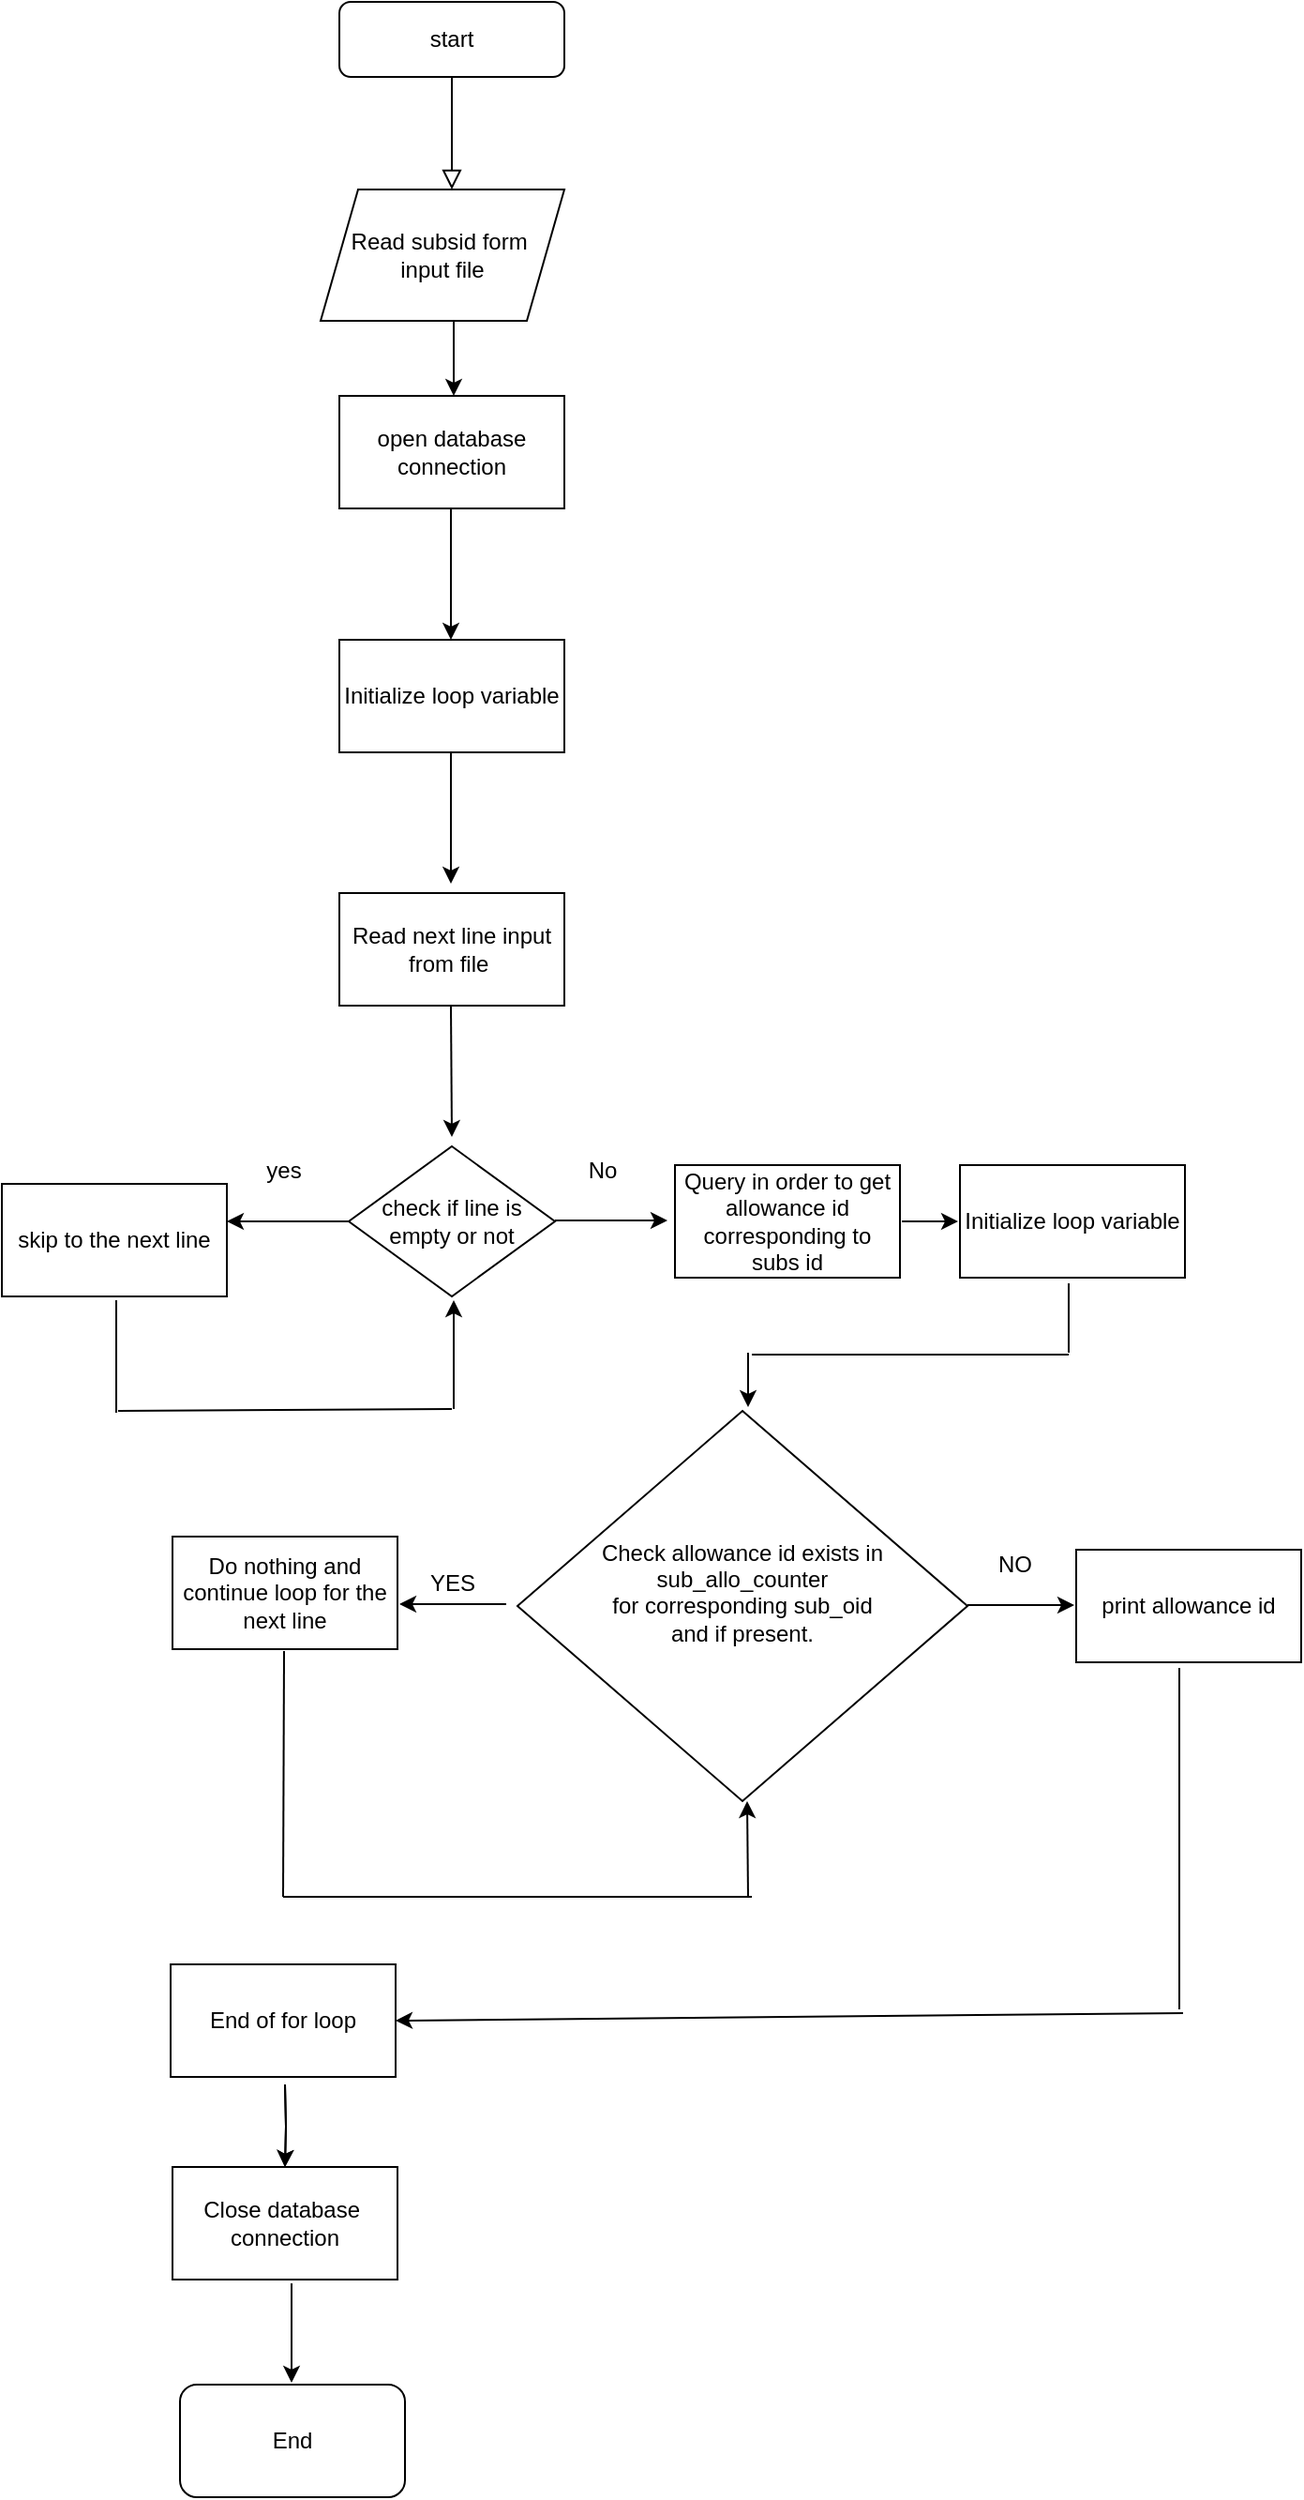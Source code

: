 <mxfile version="24.3.1" type="github">
  <diagram id="C5RBs43oDa-KdzZeNtuy" name="Page-1">
    <mxGraphModel dx="1707" dy="470" grid="1" gridSize="10" guides="1" tooltips="1" connect="1" arrows="1" fold="1" page="1" pageScale="1" pageWidth="827" pageHeight="1169" math="0" shadow="0">
      <root>
        <mxCell id="WIyWlLk6GJQsqaUBKTNV-0" />
        <mxCell id="WIyWlLk6GJQsqaUBKTNV-1" parent="WIyWlLk6GJQsqaUBKTNV-0" />
        <mxCell id="WIyWlLk6GJQsqaUBKTNV-2" value="" style="rounded=0;html=1;jettySize=auto;orthogonalLoop=1;fontSize=11;endArrow=block;endFill=0;endSize=8;strokeWidth=1;shadow=0;labelBackgroundColor=none;edgeStyle=orthogonalEdgeStyle;" parent="WIyWlLk6GJQsqaUBKTNV-1" source="WIyWlLk6GJQsqaUBKTNV-3" edge="1">
          <mxGeometry relative="1" as="geometry">
            <mxPoint x="220" y="180" as="targetPoint" />
          </mxGeometry>
        </mxCell>
        <mxCell id="WIyWlLk6GJQsqaUBKTNV-3" value="start" style="rounded=1;whiteSpace=wrap;html=1;fontSize=12;glass=0;strokeWidth=1;shadow=0;" parent="WIyWlLk6GJQsqaUBKTNV-1" vertex="1">
          <mxGeometry x="160" y="80" width="120" height="40" as="geometry" />
        </mxCell>
        <mxCell id="x0XarADRImUlEt6LpwKz-1" value="Read subsid form&amp;nbsp;&lt;div&gt;input file&lt;/div&gt;" style="shape=parallelogram;perimeter=parallelogramPerimeter;whiteSpace=wrap;html=1;fixedSize=1;" parent="WIyWlLk6GJQsqaUBKTNV-1" vertex="1">
          <mxGeometry x="150" y="180" width="130" height="70" as="geometry" />
        </mxCell>
        <mxCell id="x0XarADRImUlEt6LpwKz-3" value="open database connection" style="rounded=0;whiteSpace=wrap;html=1;" parent="WIyWlLk6GJQsqaUBKTNV-1" vertex="1">
          <mxGeometry x="160" y="290" width="120" height="60" as="geometry" />
        </mxCell>
        <mxCell id="x0XarADRImUlEt6LpwKz-6" value="" style="endArrow=classic;html=1;rounded=0;" parent="WIyWlLk6GJQsqaUBKTNV-1" edge="1">
          <mxGeometry width="50" height="50" relative="1" as="geometry">
            <mxPoint x="219.5" y="350" as="sourcePoint" />
            <mxPoint x="219.5" y="420" as="targetPoint" />
          </mxGeometry>
        </mxCell>
        <mxCell id="x0XarADRImUlEt6LpwKz-7" value="Initialize loop variable" style="rounded=0;whiteSpace=wrap;html=1;" parent="WIyWlLk6GJQsqaUBKTNV-1" vertex="1">
          <mxGeometry x="160" y="420" width="120" height="60" as="geometry" />
        </mxCell>
        <mxCell id="x0XarADRImUlEt6LpwKz-8" value="" style="endArrow=classic;html=1;rounded=0;" parent="WIyWlLk6GJQsqaUBKTNV-1" edge="1">
          <mxGeometry width="50" height="50" relative="1" as="geometry">
            <mxPoint x="219.5" y="480" as="sourcePoint" />
            <mxPoint x="219.5" y="550" as="targetPoint" />
          </mxGeometry>
        </mxCell>
        <mxCell id="x0XarADRImUlEt6LpwKz-9" value="Read next line input from file&amp;nbsp;" style="rounded=0;whiteSpace=wrap;html=1;" parent="WIyWlLk6GJQsqaUBKTNV-1" vertex="1">
          <mxGeometry x="160" y="555" width="120" height="60" as="geometry" />
        </mxCell>
        <mxCell id="x0XarADRImUlEt6LpwKz-10" value="" style="endArrow=classic;html=1;rounded=0;" parent="WIyWlLk6GJQsqaUBKTNV-1" edge="1">
          <mxGeometry width="50" height="50" relative="1" as="geometry">
            <mxPoint x="219.5" y="615" as="sourcePoint" />
            <mxPoint x="220" y="685" as="targetPoint" />
          </mxGeometry>
        </mxCell>
        <mxCell id="x0XarADRImUlEt6LpwKz-11" value="check if line is empty or not" style="rhombus;whiteSpace=wrap;html=1;" parent="WIyWlLk6GJQsqaUBKTNV-1" vertex="1">
          <mxGeometry x="165" y="690" width="110" height="80" as="geometry" />
        </mxCell>
        <mxCell id="x0XarADRImUlEt6LpwKz-15" value="" style="endArrow=classic;html=1;rounded=0;" parent="WIyWlLk6GJQsqaUBKTNV-1" edge="1">
          <mxGeometry width="50" height="50" relative="1" as="geometry">
            <mxPoint x="165" y="730" as="sourcePoint" />
            <mxPoint x="100" y="730" as="targetPoint" />
          </mxGeometry>
        </mxCell>
        <mxCell id="x0XarADRImUlEt6LpwKz-16" value="yes" style="text;html=1;align=center;verticalAlign=middle;resizable=0;points=[];autosize=1;strokeColor=none;fillColor=none;" parent="WIyWlLk6GJQsqaUBKTNV-1" vertex="1">
          <mxGeometry x="110" y="688" width="40" height="30" as="geometry" />
        </mxCell>
        <mxCell id="x0XarADRImUlEt6LpwKz-17" value="skip to the next line" style="rounded=0;whiteSpace=wrap;html=1;" parent="WIyWlLk6GJQsqaUBKTNV-1" vertex="1">
          <mxGeometry x="-20" y="710" width="120" height="60" as="geometry" />
        </mxCell>
        <mxCell id="x0XarADRImUlEt6LpwKz-22" value="" style="endArrow=classic;html=1;rounded=0;" parent="WIyWlLk6GJQsqaUBKTNV-1" edge="1">
          <mxGeometry width="50" height="50" relative="1" as="geometry">
            <mxPoint x="275" y="729.5" as="sourcePoint" />
            <mxPoint x="335" y="729.5" as="targetPoint" />
            <Array as="points" />
          </mxGeometry>
        </mxCell>
        <mxCell id="x0XarADRImUlEt6LpwKz-23" value="Query in order to get allowance id corresponding to subs id" style="rounded=0;whiteSpace=wrap;html=1;" parent="WIyWlLk6GJQsqaUBKTNV-1" vertex="1">
          <mxGeometry x="339" y="700" width="120" height="60" as="geometry" />
        </mxCell>
        <mxCell id="x0XarADRImUlEt6LpwKz-24" value="No" style="text;html=1;align=center;verticalAlign=middle;resizable=0;points=[];autosize=1;strokeColor=none;fillColor=none;" parent="WIyWlLk6GJQsqaUBKTNV-1" vertex="1">
          <mxGeometry x="280" y="688" width="40" height="30" as="geometry" />
        </mxCell>
        <mxCell id="x0XarADRImUlEt6LpwKz-28" value="Check allowance id exists in&lt;div&gt;sub_allo_counter&lt;/div&gt;&lt;div&gt;for corresponding sub_oid&lt;/div&gt;&lt;div&gt;and if present.&lt;/div&gt;&lt;div&gt;&lt;br&gt;&lt;/div&gt;" style="rhombus;whiteSpace=wrap;html=1;" parent="WIyWlLk6GJQsqaUBKTNV-1" vertex="1">
          <mxGeometry x="255" y="831" width="240" height="208" as="geometry" />
        </mxCell>
        <mxCell id="x0XarADRImUlEt6LpwKz-29" value="" style="endArrow=classic;html=1;rounded=0;" parent="WIyWlLk6GJQsqaUBKTNV-1" edge="1">
          <mxGeometry width="50" height="50" relative="1" as="geometry">
            <mxPoint x="249" y="934" as="sourcePoint" />
            <mxPoint x="192" y="934" as="targetPoint" />
            <Array as="points">
              <mxPoint x="212" y="934" />
            </Array>
          </mxGeometry>
        </mxCell>
        <mxCell id="Qe9YPick1gmmAKSnKSvn-0" value="" style="edgeStyle=orthogonalEdgeStyle;rounded=0;orthogonalLoop=1;jettySize=auto;html=1;" edge="1" parent="WIyWlLk6GJQsqaUBKTNV-1" target="x0XarADRImUlEt6LpwKz-41">
          <mxGeometry relative="1" as="geometry">
            <mxPoint x="131" y="1190" as="sourcePoint" />
          </mxGeometry>
        </mxCell>
        <mxCell id="x0XarADRImUlEt6LpwKz-31" value="Do nothing and continue loop for the next line" style="rounded=0;whiteSpace=wrap;html=1;" parent="WIyWlLk6GJQsqaUBKTNV-1" vertex="1">
          <mxGeometry x="71" y="898" width="120" height="60" as="geometry" />
        </mxCell>
        <mxCell id="x0XarADRImUlEt6LpwKz-32" value="print allowance id" style="rounded=0;whiteSpace=wrap;html=1;" parent="WIyWlLk6GJQsqaUBKTNV-1" vertex="1">
          <mxGeometry x="553" y="905" width="120" height="60" as="geometry" />
        </mxCell>
        <mxCell id="x0XarADRImUlEt6LpwKz-33" value="" style="endArrow=classic;html=1;rounded=0;" parent="WIyWlLk6GJQsqaUBKTNV-1" edge="1">
          <mxGeometry width="50" height="50" relative="1" as="geometry">
            <mxPoint x="495" y="934.5" as="sourcePoint" />
            <mxPoint x="552" y="934.5" as="targetPoint" />
          </mxGeometry>
        </mxCell>
        <mxCell id="x0XarADRImUlEt6LpwKz-37" value="" style="endArrow=classic;html=1;rounded=0;" parent="WIyWlLk6GJQsqaUBKTNV-1" edge="1">
          <mxGeometry width="50" height="50" relative="1" as="geometry">
            <mxPoint x="134.5" y="1296" as="sourcePoint" />
            <mxPoint x="134.5" y="1349" as="targetPoint" />
          </mxGeometry>
        </mxCell>
        <mxCell id="x0XarADRImUlEt6LpwKz-38" value="End" style="rounded=1;whiteSpace=wrap;html=1;" parent="WIyWlLk6GJQsqaUBKTNV-1" vertex="1">
          <mxGeometry x="75" y="1350" width="120" height="60" as="geometry" />
        </mxCell>
        <mxCell id="x0XarADRImUlEt6LpwKz-41" value="Close database&amp;nbsp;&lt;div&gt;connection&lt;/div&gt;" style="rounded=0;whiteSpace=wrap;html=1;" parent="WIyWlLk6GJQsqaUBKTNV-1" vertex="1">
          <mxGeometry x="71" y="1234" width="120" height="60" as="geometry" />
        </mxCell>
        <mxCell id="x0XarADRImUlEt6LpwKz-45" value="NO" style="text;html=1;align=center;verticalAlign=middle;resizable=0;points=[];autosize=1;strokeColor=none;fillColor=none;" parent="WIyWlLk6GJQsqaUBKTNV-1" vertex="1">
          <mxGeometry x="500" y="898" width="40" height="30" as="geometry" />
        </mxCell>
        <mxCell id="x0XarADRImUlEt6LpwKz-46" value="YES" style="text;html=1;align=center;verticalAlign=middle;resizable=0;points=[];autosize=1;strokeColor=none;fillColor=none;" parent="WIyWlLk6GJQsqaUBKTNV-1" vertex="1">
          <mxGeometry x="195" y="908" width="50" height="30" as="geometry" />
        </mxCell>
        <mxCell id="x0XarADRImUlEt6LpwKz-50" value="" style="endArrow=classic;html=1;rounded=0;" parent="WIyWlLk6GJQsqaUBKTNV-1" edge="1">
          <mxGeometry width="50" height="50" relative="1" as="geometry">
            <mxPoint x="460" y="730" as="sourcePoint" />
            <mxPoint x="490" y="730" as="targetPoint" />
          </mxGeometry>
        </mxCell>
        <mxCell id="x0XarADRImUlEt6LpwKz-51" value="Initialize loop variable" style="rounded=0;whiteSpace=wrap;html=1;" parent="WIyWlLk6GJQsqaUBKTNV-1" vertex="1">
          <mxGeometry x="491" y="700" width="120" height="60" as="geometry" />
        </mxCell>
        <mxCell id="Qe9YPick1gmmAKSnKSvn-6" value="" style="endArrow=classic;html=1;rounded=0;" edge="1" parent="WIyWlLk6GJQsqaUBKTNV-1">
          <mxGeometry width="50" height="50" relative="1" as="geometry">
            <mxPoint x="221" y="250" as="sourcePoint" />
            <mxPoint x="221" y="290" as="targetPoint" />
          </mxGeometry>
        </mxCell>
        <mxCell id="Qe9YPick1gmmAKSnKSvn-11" value="" style="edgeStyle=orthogonalEdgeStyle;rounded=0;orthogonalLoop=1;jettySize=auto;html=1;" edge="1" parent="WIyWlLk6GJQsqaUBKTNV-1" target="x0XarADRImUlEt6LpwKz-41">
          <mxGeometry relative="1" as="geometry">
            <mxPoint x="131" y="1190" as="sourcePoint" />
          </mxGeometry>
        </mxCell>
        <mxCell id="Qe9YPick1gmmAKSnKSvn-9" value="End of for loop" style="rounded=0;whiteSpace=wrap;html=1;" vertex="1" parent="WIyWlLk6GJQsqaUBKTNV-1">
          <mxGeometry x="70" y="1126" width="120" height="60" as="geometry" />
        </mxCell>
        <mxCell id="Qe9YPick1gmmAKSnKSvn-13" value="" style="endArrow=none;html=1;rounded=0;" edge="1" parent="WIyWlLk6GJQsqaUBKTNV-1">
          <mxGeometry width="50" height="50" relative="1" as="geometry">
            <mxPoint x="130" y="1090" as="sourcePoint" />
            <mxPoint x="130.5" y="959" as="targetPoint" />
          </mxGeometry>
        </mxCell>
        <mxCell id="Qe9YPick1gmmAKSnKSvn-14" value="" style="endArrow=none;html=1;rounded=0;" edge="1" parent="WIyWlLk6GJQsqaUBKTNV-1">
          <mxGeometry width="50" height="50" relative="1" as="geometry">
            <mxPoint x="130" y="1090" as="sourcePoint" />
            <mxPoint x="380" y="1090" as="targetPoint" />
          </mxGeometry>
        </mxCell>
        <mxCell id="Qe9YPick1gmmAKSnKSvn-15" value="" style="endArrow=classic;html=1;rounded=0;" edge="1" parent="WIyWlLk6GJQsqaUBKTNV-1">
          <mxGeometry width="50" height="50" relative="1" as="geometry">
            <mxPoint x="378" y="1090" as="sourcePoint" />
            <mxPoint x="377.5" y="1039" as="targetPoint" />
          </mxGeometry>
        </mxCell>
        <mxCell id="Qe9YPick1gmmAKSnKSvn-19" value="" style="endArrow=none;html=1;rounded=0;" edge="1" parent="WIyWlLk6GJQsqaUBKTNV-1">
          <mxGeometry width="50" height="50" relative="1" as="geometry">
            <mxPoint x="608" y="1150" as="sourcePoint" />
            <mxPoint x="608" y="968" as="targetPoint" />
            <Array as="points" />
          </mxGeometry>
        </mxCell>
        <mxCell id="Qe9YPick1gmmAKSnKSvn-20" value="" style="endArrow=classic;html=1;rounded=0;entryX=1;entryY=0.5;entryDx=0;entryDy=0;" edge="1" parent="WIyWlLk6GJQsqaUBKTNV-1" target="Qe9YPick1gmmAKSnKSvn-9">
          <mxGeometry width="50" height="50" relative="1" as="geometry">
            <mxPoint x="610" y="1152" as="sourcePoint" />
            <mxPoint x="360" y="1132" as="targetPoint" />
          </mxGeometry>
        </mxCell>
        <mxCell id="Qe9YPick1gmmAKSnKSvn-22" value="" style="endArrow=none;html=1;rounded=0;" edge="1" parent="WIyWlLk6GJQsqaUBKTNV-1">
          <mxGeometry width="50" height="50" relative="1" as="geometry">
            <mxPoint x="41" y="832" as="sourcePoint" />
            <mxPoint x="41" y="772" as="targetPoint" />
          </mxGeometry>
        </mxCell>
        <mxCell id="Qe9YPick1gmmAKSnKSvn-23" value="" style="endArrow=none;html=1;rounded=0;" edge="1" parent="WIyWlLk6GJQsqaUBKTNV-1">
          <mxGeometry width="50" height="50" relative="1" as="geometry">
            <mxPoint x="42" y="831" as="sourcePoint" />
            <mxPoint x="220" y="830" as="targetPoint" />
          </mxGeometry>
        </mxCell>
        <mxCell id="Qe9YPick1gmmAKSnKSvn-24" value="" style="endArrow=classic;html=1;rounded=0;" edge="1" parent="WIyWlLk6GJQsqaUBKTNV-1">
          <mxGeometry width="50" height="50" relative="1" as="geometry">
            <mxPoint x="221" y="830" as="sourcePoint" />
            <mxPoint x="221" y="772" as="targetPoint" />
          </mxGeometry>
        </mxCell>
        <mxCell id="Qe9YPick1gmmAKSnKSvn-25" value="" style="endArrow=none;html=1;rounded=0;" edge="1" parent="WIyWlLk6GJQsqaUBKTNV-1">
          <mxGeometry width="50" height="50" relative="1" as="geometry">
            <mxPoint x="549" y="800" as="sourcePoint" />
            <mxPoint x="549" y="763" as="targetPoint" />
          </mxGeometry>
        </mxCell>
        <mxCell id="Qe9YPick1gmmAKSnKSvn-26" value="" style="endArrow=none;html=1;rounded=0;" edge="1" parent="WIyWlLk6GJQsqaUBKTNV-1">
          <mxGeometry width="50" height="50" relative="1" as="geometry">
            <mxPoint x="380" y="801" as="sourcePoint" />
            <mxPoint x="549" y="801" as="targetPoint" />
          </mxGeometry>
        </mxCell>
        <mxCell id="Qe9YPick1gmmAKSnKSvn-27" value="" style="endArrow=classic;html=1;rounded=0;" edge="1" parent="WIyWlLk6GJQsqaUBKTNV-1">
          <mxGeometry width="50" height="50" relative="1" as="geometry">
            <mxPoint x="378" y="800" as="sourcePoint" />
            <mxPoint x="378" y="829" as="targetPoint" />
          </mxGeometry>
        </mxCell>
      </root>
    </mxGraphModel>
  </diagram>
</mxfile>
